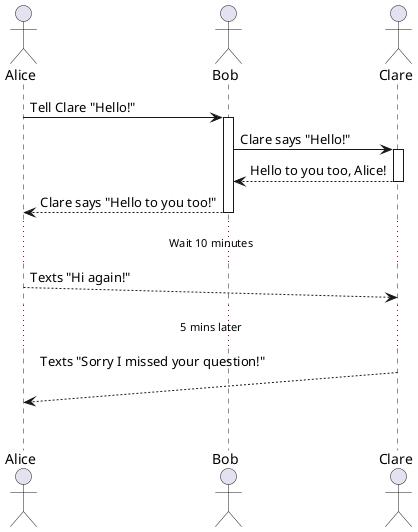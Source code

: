 @startuml
actor Alice
actor Bob
actor Clare

Alice -> Bob: Tell Clare "Hello!"
activate Bob

Bob -> Clare: Clare says "Hello!"
activate Clare

Clare --> Bob: Hello to you too, Alice!
deactivate Clare

Bob --> Alice: Clare says "Hello to you too!"
deactivate Bob

... Wait 10 minutes ...

Alice -->(10) Clare: Texts "Hi again!"

... 5 mins later ...
Clare -->(30) Alice: Texts "Sorry I missed your question!"

@enduml
